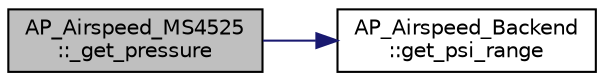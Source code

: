 digraph "AP_Airspeed_MS4525::_get_pressure"
{
 // INTERACTIVE_SVG=YES
  edge [fontname="Helvetica",fontsize="10",labelfontname="Helvetica",labelfontsize="10"];
  node [fontname="Helvetica",fontsize="10",shape=record];
  rankdir="LR";
  Node1 [label="AP_Airspeed_MS4525\l::_get_pressure",height=0.2,width=0.4,color="black", fillcolor="grey75", style="filled", fontcolor="black"];
  Node1 -> Node2 [color="midnightblue",fontsize="10",style="solid",fontname="Helvetica"];
  Node2 [label="AP_Airspeed_Backend\l::get_psi_range",height=0.2,width=0.4,color="black", fillcolor="white", style="filled",URL="$classAP__Airspeed__Backend.html#a99efc699172347fbe798790afa2ac85f"];
}

